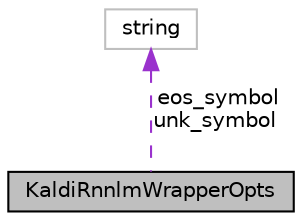 digraph "KaldiRnnlmWrapperOpts"
{
  edge [fontname="Helvetica",fontsize="10",labelfontname="Helvetica",labelfontsize="10"];
  node [fontname="Helvetica",fontsize="10",shape=record];
  Node1 [label="KaldiRnnlmWrapperOpts",height=0.2,width=0.4,color="black", fillcolor="grey75", style="filled", fontcolor="black"];
  Node2 -> Node1 [dir="back",color="darkorchid3",fontsize="10",style="dashed",label=" eos_symbol\nunk_symbol" ,fontname="Helvetica"];
  Node2 [label="string",height=0.2,width=0.4,color="grey75", fillcolor="white", style="filled"];
}
